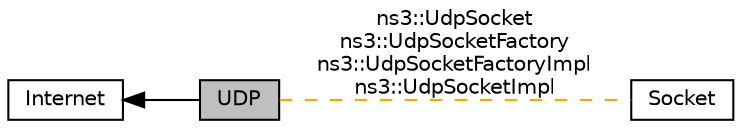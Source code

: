 digraph "UDP"
{
  edge [fontname="Helvetica",fontsize="10",labelfontname="Helvetica",labelfontsize="10"];
  node [fontname="Helvetica",fontsize="10",shape=box];
  rankdir=LR;
  Node3 [label="Socket",height=0.2,width=0.4,color="black", fillcolor="white", style="filled",URL="$group__socket.html",tooltip=" "];
  Node1 [label="UDP",height=0.2,width=0.4,color="black", fillcolor="grey75", style="filled", fontcolor="black",tooltip="This is an implementation of the User Datagram Protocol described in RFC 768."];
  Node2 [label="Internet",height=0.2,width=0.4,color="black", fillcolor="white", style="filled",URL="$group__internet.html",tooltip="This section documents the API of the ns-3 internet module."];
  Node2->Node1 [shape=plaintext, dir="back", style="solid"];
  Node1->Node3 [shape=plaintext, label="ns3::UdpSocket\nns3::UdpSocketFactory\nns3::UdpSocketFactoryImpl\nns3::UdpSocketImpl", color="orange", dir="none", style="dashed"];
}
